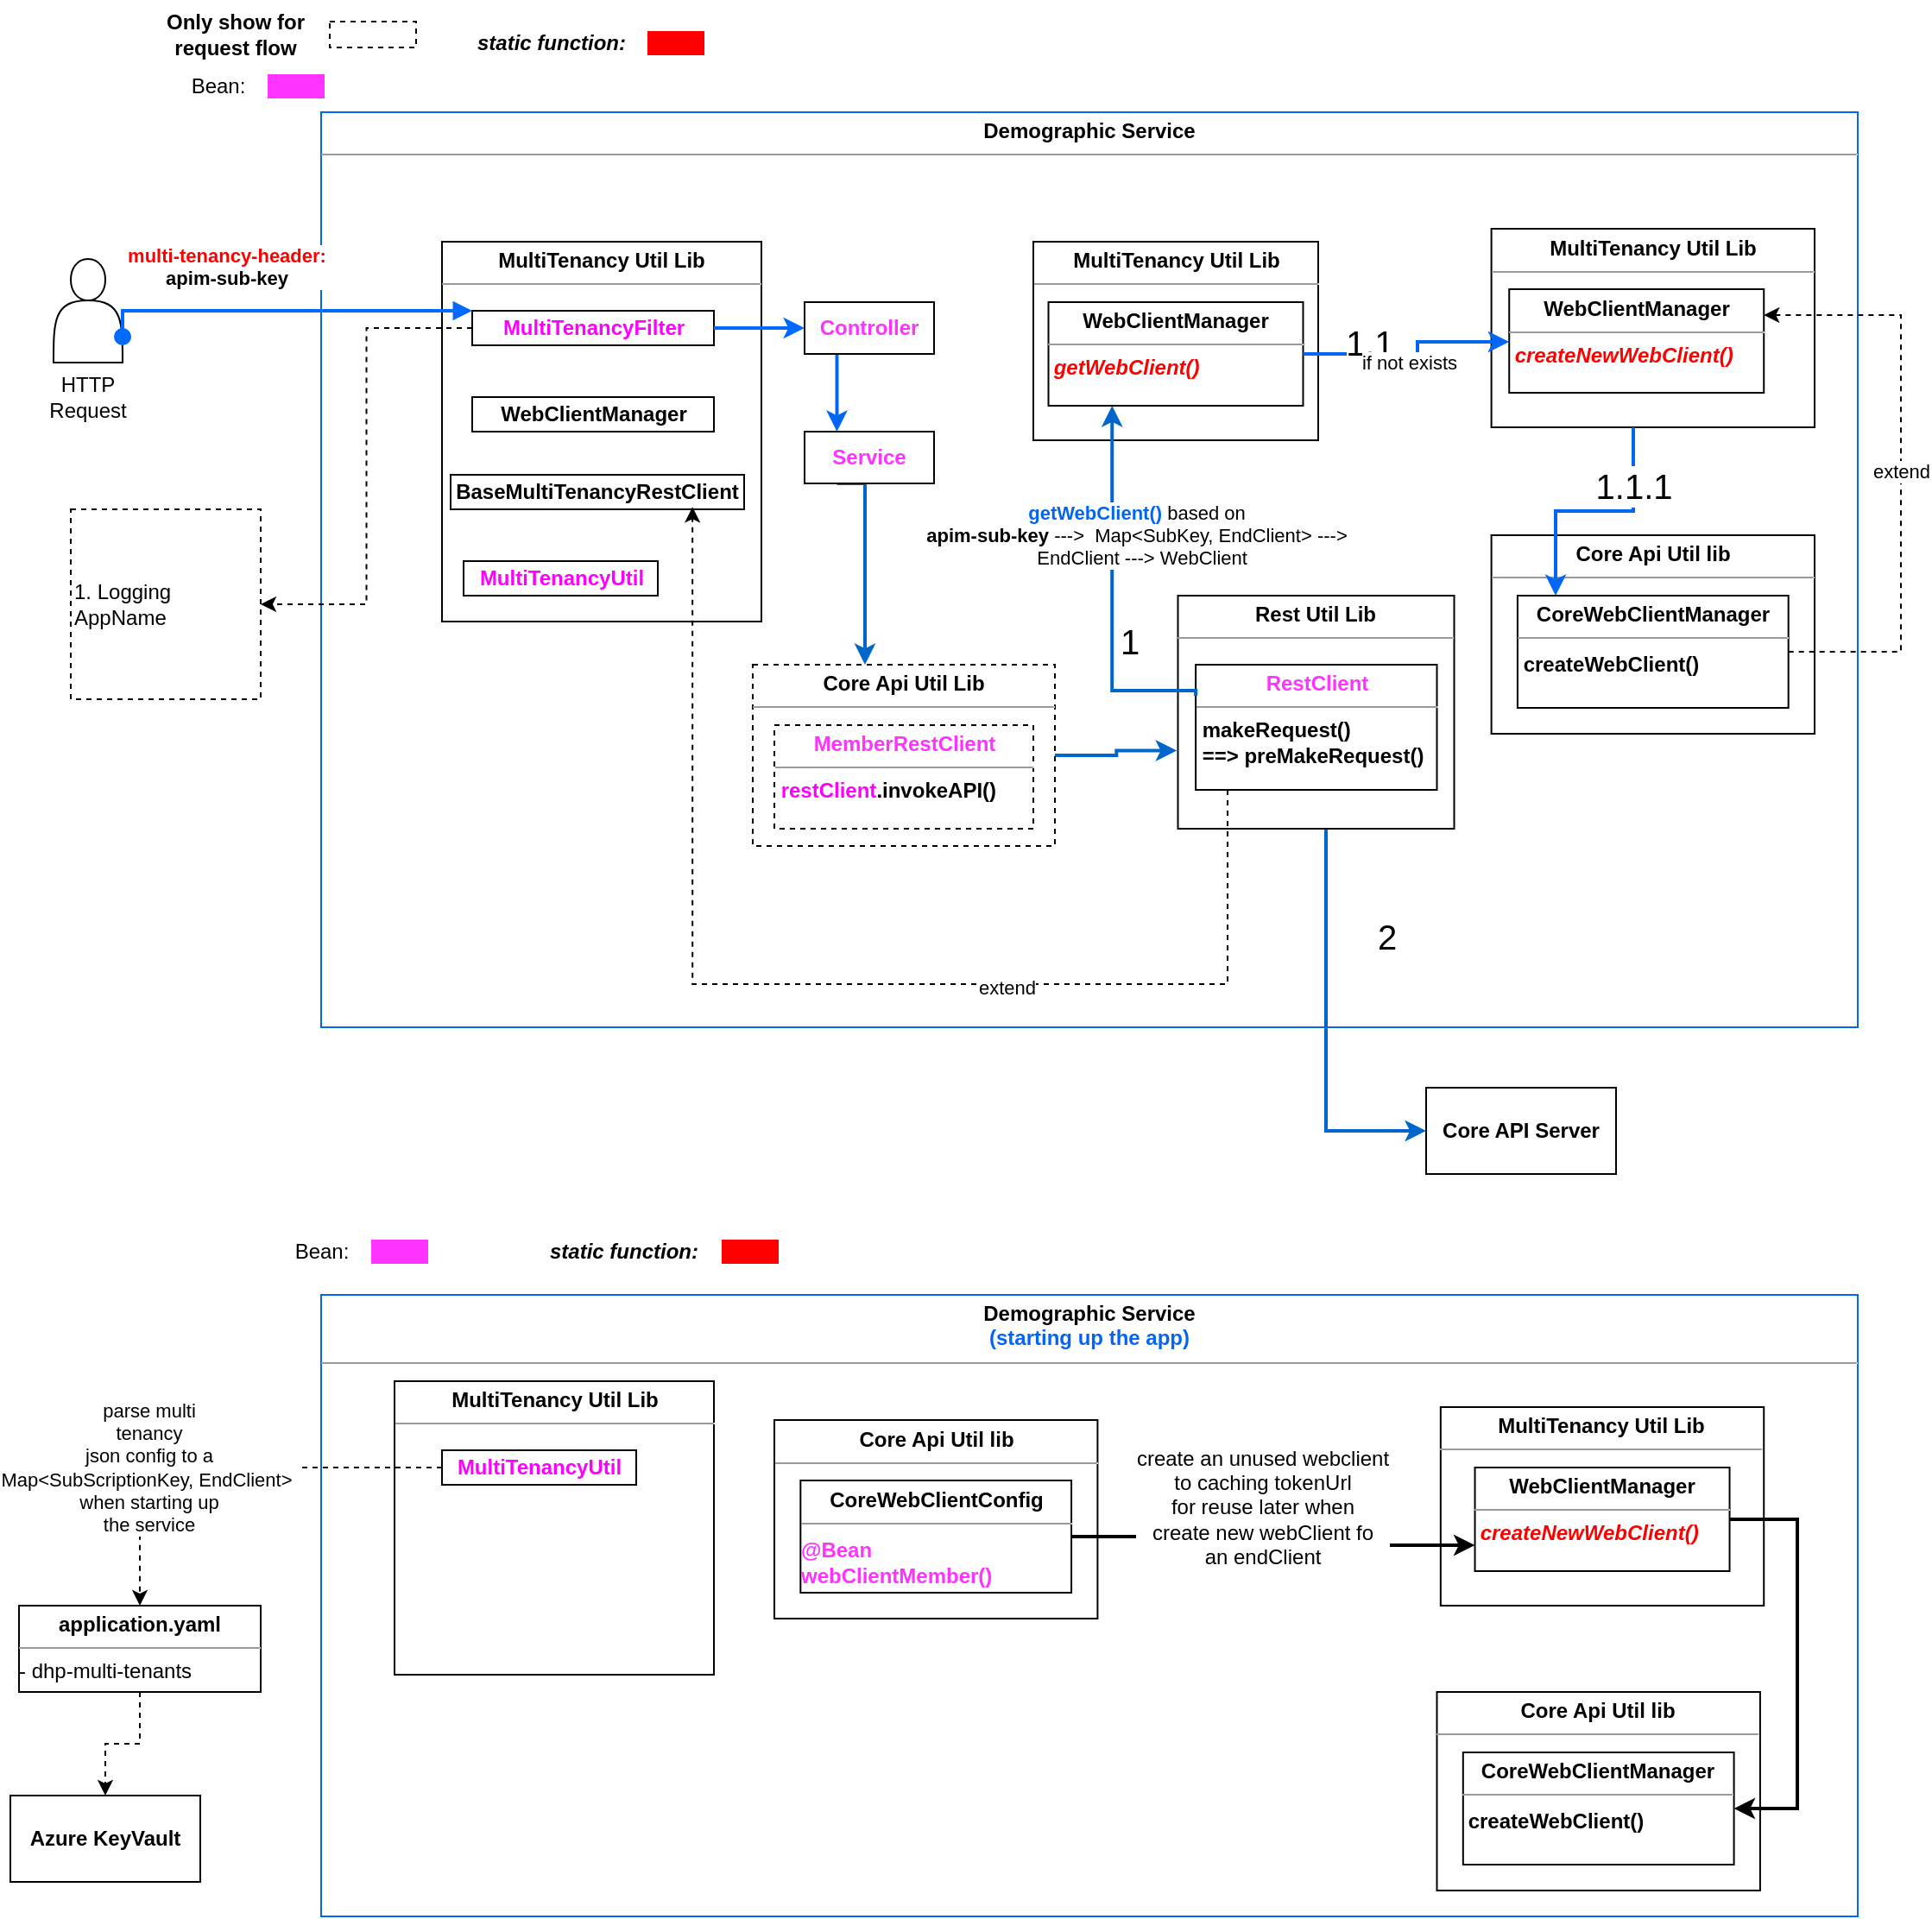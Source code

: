<mxfile version="21.4.0" type="github">
  <diagram name="Page-1" id="5f0bae14-7c28-e335-631c-24af17079c00">
    <mxGraphModel dx="2230" dy="671" grid="1" gridSize="10" guides="1" tooltips="1" connect="1" arrows="1" fold="1" page="1" pageScale="1" pageWidth="1100" pageHeight="850" background="none" math="0" shadow="0">
      <root>
        <mxCell id="0" />
        <mxCell id="1" parent="0" />
        <mxCell id="RdsTdk07A-o18HDUI7we-4" value="&lt;p style=&quot;margin:0px;margin-top:4px;text-align:center;&quot;&gt;&lt;b&gt;Demographic Service&lt;/b&gt;&lt;/p&gt;&lt;hr size=&quot;1&quot;&gt;&lt;div style=&quot;height:2px;&quot;&gt;&lt;br&gt;&lt;/div&gt;" style="verticalAlign=top;align=left;overflow=fill;fontSize=12;fontFamily=Helvetica;html=1;whiteSpace=wrap;strokeColor=#0266f2;" parent="1" vertex="1">
          <mxGeometry x="175" y="85" width="890" height="530" as="geometry" />
        </mxCell>
        <mxCell id="RdsTdk07A-o18HDUI7we-6" value="&lt;p style=&quot;margin:0px;margin-top:4px;text-align:center;&quot;&gt;&lt;b&gt;MultiTenancy Util Lib&lt;/b&gt;&lt;/p&gt;&lt;hr size=&quot;1&quot;&gt;&lt;div style=&quot;height:2px;&quot;&gt;&lt;/div&gt;" style="verticalAlign=top;align=left;overflow=fill;fontSize=12;fontFamily=Helvetica;html=1;whiteSpace=wrap;" parent="1" vertex="1">
          <mxGeometry x="245" y="160" width="185" height="220" as="geometry" />
        </mxCell>
        <mxCell id="b0NZZlbbKg6g0TBIV0Tw-12" style="edgeStyle=orthogonalEdgeStyle;rounded=0;orthogonalLoop=1;jettySize=auto;html=1;exitX=1;exitY=0.5;exitDx=0;exitDy=0;strokeWidth=2;strokeColor=#0066CC;entryX=-0.004;entryY=0.665;entryDx=0;entryDy=0;entryPerimeter=0;" parent="1" source="RdsTdk07A-o18HDUI7we-7" target="CG3TOa5hcq1ZWwIJxW8Z-42" edge="1">
          <mxGeometry relative="1" as="geometry">
            <Array as="points" />
          </mxGeometry>
        </mxCell>
        <mxCell id="RdsTdk07A-o18HDUI7we-7" value="&lt;p style=&quot;margin:0px;margin-top:4px;text-align:center;&quot;&gt;&lt;b&gt;Core Api Util Lib&lt;/b&gt;&lt;/p&gt;&lt;hr size=&quot;1&quot;&gt;&lt;div style=&quot;height:2px;&quot;&gt;&lt;/div&gt;" style="verticalAlign=top;align=left;overflow=fill;fontSize=12;fontFamily=Helvetica;html=1;whiteSpace=wrap;dashed=1;" parent="1" vertex="1">
          <mxGeometry x="425" y="405" width="175" height="105" as="geometry" />
        </mxCell>
        <mxCell id="CG3TOa5hcq1ZWwIJxW8Z-67" style="edgeStyle=orthogonalEdgeStyle;rounded=0;orthogonalLoop=1;jettySize=auto;html=1;entryX=1;entryY=0.5;entryDx=0;entryDy=0;dashed=1;" parent="1" source="RdsTdk07A-o18HDUI7we-8" target="CG3TOa5hcq1ZWwIJxW8Z-66" edge="1">
          <mxGeometry relative="1" as="geometry" />
        </mxCell>
        <mxCell id="RdsTdk07A-o18HDUI7we-8" value="&lt;b&gt;&lt;font color=&quot;#ff00ff&quot;&gt;MultiTenancyFilter&lt;/font&gt;&lt;/b&gt;" style="html=1;whiteSpace=wrap;align=center;" parent="1" vertex="1">
          <mxGeometry x="262.5" y="200" width="140" height="20" as="geometry" />
        </mxCell>
        <mxCell id="VQmsO8RJKZGxtteuDF_l-1" value="&lt;b&gt;&lt;font color=&quot;#ff00ff&quot;&gt;MultiTenancyUtil&lt;/font&gt;&lt;/b&gt;" style="html=1;whiteSpace=wrap;align=center;" parent="1" vertex="1">
          <mxGeometry x="257.5" y="345" width="112.5" height="20" as="geometry" />
        </mxCell>
        <mxCell id="VQmsO8RJKZGxtteuDF_l-24" value="&lt;b&gt;WebClientManager&lt;/b&gt;" style="html=1;whiteSpace=wrap;align=center;" parent="1" vertex="1">
          <mxGeometry x="262.5" y="250" width="140" height="20" as="geometry" />
        </mxCell>
        <mxCell id="VQmsO8RJKZGxtteuDF_l-90" style="edgeStyle=orthogonalEdgeStyle;rounded=0;orthogonalLoop=1;jettySize=auto;html=1;exitX=0.5;exitY=1;exitDx=0;exitDy=0;entryX=0.5;entryY=0;entryDx=0;entryDy=0;" parent="1" target="VQmsO8RJKZGxtteuDF_l-86" edge="1">
          <mxGeometry relative="1" as="geometry">
            <mxPoint x="470" y="1082.5" as="sourcePoint" />
          </mxGeometry>
        </mxCell>
        <mxCell id="VQmsO8RJKZGxtteuDF_l-87" value="&lt;b&gt;Core API Server&lt;/b&gt;" style="html=1;whiteSpace=wrap;" parent="1" vertex="1">
          <mxGeometry x="815" y="650" width="110" height="50" as="geometry" />
        </mxCell>
        <mxCell id="VQmsO8RJKZGxtteuDF_l-133" value="" style="edgeStyle=orthogonalEdgeStyle;rounded=0;orthogonalLoop=1;jettySize=auto;html=1;dashed=1;" parent="1" target="VQmsO8RJKZGxtteuDF_l-131" edge="1">
          <mxGeometry relative="1" as="geometry">
            <mxPoint x="765" y="1080" as="sourcePoint" />
          </mxGeometry>
        </mxCell>
        <mxCell id="CbbjqMAdhNKeJyTU17QE-8" value="&lt;font style=&quot;background-color: rgb(255, 51, 255);&quot; color=&quot;#ff33ff&quot;&gt;&amp;nbsp; &amp;nbsp; &amp;nbsp; &amp;nbsp; &amp;nbsp;&amp;nbsp;&lt;/font&gt;" style="text;html=1;align=center;verticalAlign=middle;resizable=0;points=[];autosize=1;strokeColor=none;fillColor=none;" parent="1" vertex="1">
          <mxGeometry x="130" y="55" width="60" height="30" as="geometry" />
        </mxCell>
        <mxCell id="CbbjqMAdhNKeJyTU17QE-9" value="Bean:" style="text;html=1;align=center;verticalAlign=middle;resizable=0;points=[];autosize=1;strokeColor=none;fillColor=none;" parent="1" vertex="1">
          <mxGeometry x="90" y="55" width="50" height="30" as="geometry" />
        </mxCell>
        <mxCell id="CbbjqMAdhNKeJyTU17QE-10" value="&lt;b&gt;Only show for &lt;br&gt;request flow&lt;/b&gt;" style="text;html=1;align=center;verticalAlign=middle;resizable=0;points=[];autosize=1;strokeColor=none;fillColor=none;" parent="1" vertex="1">
          <mxGeometry x="75" y="20" width="100" height="40" as="geometry" />
        </mxCell>
        <mxCell id="CG3TOa5hcq1ZWwIJxW8Z-13" value="&lt;p style=&quot;margin:0px;margin-top:4px;text-align:center;&quot;&gt;&lt;b&gt;&lt;font color=&quot;#ff33ff&quot;&gt;MemberRestClient&lt;/font&gt;&lt;/b&gt;&lt;/p&gt;&lt;hr size=&quot;1&quot;&gt;&lt;div style=&quot;height:2px;&quot;&gt;&lt;b&gt;&lt;font color=&quot;#ff00ff&quot;&gt;&amp;nbsp;restClient&lt;/font&gt;.invokeAPI()&lt;/b&gt;&lt;/div&gt;" style="verticalAlign=top;align=left;overflow=fill;fontSize=12;fontFamily=Helvetica;html=1;whiteSpace=wrap;dashed=1;" parent="1" vertex="1">
          <mxGeometry x="437.5" y="440" width="150" height="60" as="geometry" />
        </mxCell>
        <mxCell id="CG3TOa5hcq1ZWwIJxW8Z-20" value="&lt;br&gt;&lt;br&gt;&lt;br&gt;&lt;br&gt;&lt;br&gt;&lt;br&gt;&lt;br&gt;HTTP&lt;br&gt;Request" style="shape=actor;whiteSpace=wrap;html=1;" parent="1" vertex="1">
          <mxGeometry x="20" y="170" width="40" height="60" as="geometry" />
        </mxCell>
        <mxCell id="CG3TOa5hcq1ZWwIJxW8Z-21" value="&lt;b&gt;&lt;font color=&quot;#ff0000&quot;&gt;multi-tenancy-header: &lt;/font&gt;&lt;br&gt;apim-sub-key&lt;/b&gt;" style="html=1;verticalAlign=bottom;startArrow=oval;endArrow=block;startSize=8;edgeStyle=elbowEdgeStyle;elbow=vertical;curved=0;rounded=0;exitX=1;exitY=0.75;exitDx=0;exitDy=0;fillColor=#dae8fc;strokeColor=#016afe;strokeWidth=2;" parent="1" source="CG3TOa5hcq1ZWwIJxW8Z-20" target="RdsTdk07A-o18HDUI7we-8" edge="1">
          <mxGeometry x="-0.31" y="10" relative="1" as="geometry">
            <mxPoint x="85" y="220" as="sourcePoint" />
            <mxPoint x="245" y="205" as="targetPoint" />
            <mxPoint as="offset" />
            <Array as="points">
              <mxPoint x="180" y="200" />
            </Array>
          </mxGeometry>
        </mxCell>
        <mxCell id="CG3TOa5hcq1ZWwIJxW8Z-22" style="edgeStyle=orthogonalEdgeStyle;rounded=0;orthogonalLoop=1;jettySize=auto;html=1;fillColor=#dae8fc;strokeColor=#016afe;strokeWidth=2;entryX=0;entryY=0.5;entryDx=0;entryDy=0;" parent="1" source="RdsTdk07A-o18HDUI7we-8" target="CG3TOa5hcq1ZWwIJxW8Z-25" edge="1">
          <mxGeometry relative="1" as="geometry">
            <mxPoint x="485" y="198" as="targetPoint" />
            <Array as="points" />
          </mxGeometry>
        </mxCell>
        <mxCell id="CG3TOa5hcq1ZWwIJxW8Z-30" value="" style="edgeStyle=orthogonalEdgeStyle;rounded=0;orthogonalLoop=1;jettySize=auto;html=1;fillColor=#dae8fc;strokeColor=#0266f2;strokeWidth=2;exitX=0.25;exitY=1;exitDx=0;exitDy=0;entryX=0.25;entryY=0;entryDx=0;entryDy=0;" parent="1" source="CG3TOa5hcq1ZWwIJxW8Z-25" target="CG3TOa5hcq1ZWwIJxW8Z-26" edge="1">
          <mxGeometry relative="1" as="geometry">
            <Array as="points" />
          </mxGeometry>
        </mxCell>
        <mxCell id="CG3TOa5hcq1ZWwIJxW8Z-25" value="&lt;b style=&quot;border-color: var(--border-color);&quot;&gt;&lt;font color=&quot;#ff33ff&quot; style=&quot;border-color: var(--border-color);&quot;&gt;Controller&lt;/font&gt;&lt;/b&gt;&lt;b&gt;&lt;font color=&quot;#ff00ff&quot;&gt;&lt;br&gt;&lt;/font&gt;&lt;/b&gt;" style="html=1;whiteSpace=wrap;align=center;" parent="1" vertex="1">
          <mxGeometry x="455" y="195" width="75" height="30" as="geometry" />
        </mxCell>
        <mxCell id="CG3TOa5hcq1ZWwIJxW8Z-40" style="edgeStyle=orthogonalEdgeStyle;rounded=0;orthogonalLoop=1;jettySize=auto;html=1;exitX=0.25;exitY=1;exitDx=0;exitDy=0;strokeColor=#0066CC;strokeWidth=2;" parent="1" source="CG3TOa5hcq1ZWwIJxW8Z-26" target="RdsTdk07A-o18HDUI7we-7" edge="1">
          <mxGeometry relative="1" as="geometry">
            <Array as="points">
              <mxPoint x="490" y="300" />
            </Array>
          </mxGeometry>
        </mxCell>
        <mxCell id="CG3TOa5hcq1ZWwIJxW8Z-26" value="&lt;b style=&quot;border-color: var(--border-color);&quot;&gt;&lt;font color=&quot;#ff33ff&quot; style=&quot;border-color: var(--border-color);&quot;&gt;Service&lt;/font&gt;&lt;/b&gt;&lt;b&gt;&lt;font color=&quot;#ff00ff&quot;&gt;&lt;br&gt;&lt;/font&gt;&lt;/b&gt;" style="html=1;whiteSpace=wrap;align=center;" parent="1" vertex="1">
          <mxGeometry x="455" y="270" width="75" height="30" as="geometry" />
        </mxCell>
        <mxCell id="CG3TOa5hcq1ZWwIJxW8Z-58" value="" style="edgeStyle=orthogonalEdgeStyle;rounded=0;orthogonalLoop=1;jettySize=auto;html=1;strokeColor=#0066CC;strokeWidth=2;" parent="1" source="CG3TOa5hcq1ZWwIJxW8Z-42" target="VQmsO8RJKZGxtteuDF_l-87" edge="1">
          <mxGeometry relative="1" as="geometry">
            <Array as="points">
              <mxPoint x="757" y="675" />
            </Array>
          </mxGeometry>
        </mxCell>
        <mxCell id="CG3TOa5hcq1ZWwIJxW8Z-59" value="2" style="edgeLabel;html=1;align=center;verticalAlign=middle;resizable=0;points=[];fontSize=20;" parent="CG3TOa5hcq1ZWwIJxW8Z-58" vertex="1" connectable="0">
          <mxGeometry x="-0.441" y="-1" relative="1" as="geometry">
            <mxPoint x="36" y="-3" as="offset" />
          </mxGeometry>
        </mxCell>
        <mxCell id="CG3TOa5hcq1ZWwIJxW8Z-47" value="&lt;p style=&quot;margin:0px;margin-top:4px;text-align:center;&quot;&gt;&lt;b&gt;MultiTenancy Util Lib&lt;/b&gt;&lt;/p&gt;&lt;hr size=&quot;1&quot;&gt;&lt;div style=&quot;height:2px;&quot;&gt;&lt;/div&gt;" style="verticalAlign=top;align=left;overflow=fill;fontSize=12;fontFamily=Helvetica;html=1;whiteSpace=wrap;" parent="1" vertex="1">
          <mxGeometry x="587.5" y="160" width="165" height="115" as="geometry" />
        </mxCell>
        <mxCell id="CG3TOa5hcq1ZWwIJxW8Z-66" value="1.&amp;nbsp;&lt;span style=&quot;background-color: initial;&quot;&gt;Logging AppName&lt;/span&gt;" style="whiteSpace=wrap;html=1;aspect=fixed;dashed=1;align=left;" parent="1" vertex="1">
          <mxGeometry x="30" y="315" width="110" height="110" as="geometry" />
        </mxCell>
        <mxCell id="CG3TOa5hcq1ZWwIJxW8Z-42" value="&lt;p style=&quot;margin:0px;margin-top:4px;text-align:center;&quot;&gt;&lt;b&gt;Rest Util Lib&lt;/b&gt;&lt;/p&gt;&lt;hr size=&quot;1&quot;&gt;&lt;div style=&quot;height:2px;&quot;&gt;&lt;/div&gt;" style="verticalAlign=top;align=left;overflow=fill;fontSize=12;fontFamily=Helvetica;html=1;whiteSpace=wrap;" parent="1" vertex="1">
          <mxGeometry x="671.25" y="365" width="160" height="135" as="geometry" />
        </mxCell>
        <mxCell id="CG3TOa5hcq1ZWwIJxW8Z-45" value="&lt;p style=&quot;margin:0px;margin-top:4px;text-align:center;&quot;&gt;&lt;b&gt;&lt;font color=&quot;#ff33ff&quot;&gt;RestClient&lt;/font&gt;&lt;/b&gt;&lt;/p&gt;&lt;hr size=&quot;1&quot;&gt;&lt;div style=&quot;height:2px;&quot;&gt;&lt;b&gt;&amp;nbsp;makeRequest()&amp;nbsp;&lt;br&gt;&amp;nbsp;==&amp;gt; preMakeRequest()&lt;/b&gt;&lt;/div&gt;" style="verticalAlign=top;align=left;overflow=fill;fontSize=12;fontFamily=Helvetica;html=1;whiteSpace=wrap;" parent="1" vertex="1">
          <mxGeometry x="681.56" y="405" width="139.69" height="72.5" as="geometry" />
        </mxCell>
        <mxCell id="CG3TOa5hcq1ZWwIJxW8Z-52" style="edgeStyle=orthogonalEdgeStyle;rounded=0;orthogonalLoop=1;jettySize=auto;html=1;entryX=0.25;entryY=1;entryDx=0;entryDy=0;strokeColor=#0066CC;strokeWidth=2;exitX=0;exitY=0.25;exitDx=0;exitDy=0;" parent="1" source="CG3TOa5hcq1ZWwIJxW8Z-45" target="67BVD6J1ZOX4P9WUw5F0-6" edge="1">
          <mxGeometry relative="1" as="geometry">
            <mxPoint x="737.945" y="300" as="targetPoint" />
            <Array as="points">
              <mxPoint x="682" y="420" />
              <mxPoint x="633" y="420" />
            </Array>
            <mxPoint x="710" y="400" as="sourcePoint" />
          </mxGeometry>
        </mxCell>
        <mxCell id="CG3TOa5hcq1ZWwIJxW8Z-57" value="&lt;font color=&quot;#0266f2&quot;&gt;&lt;b&gt;getWebClient()&lt;/b&gt;&lt;/font&gt; based on&lt;br style=&quot;border-color: var(--border-color);&quot;&gt;&lt;b style=&quot;border-color: var(--border-color);&quot;&gt;apim-sub-key&lt;/b&gt;&amp;nbsp;---&amp;gt;&amp;nbsp; Map&amp;lt;SubKey, EndClient&amp;gt; ---&amp;gt;&lt;br&gt;&amp;nbsp; EndClient ---&amp;gt; WebClient" style="edgeLabel;html=1;align=center;verticalAlign=middle;resizable=0;points=[];" parent="CG3TOa5hcq1ZWwIJxW8Z-52" vertex="1" connectable="0">
          <mxGeometry x="0.303" y="1" relative="1" as="geometry">
            <mxPoint x="15" y="-1" as="offset" />
          </mxGeometry>
        </mxCell>
        <mxCell id="b0NZZlbbKg6g0TBIV0Tw-11" value="1" style="edgeLabel;html=1;align=center;verticalAlign=middle;resizable=0;points=[];fontSize=20;" parent="CG3TOa5hcq1ZWwIJxW8Z-52" vertex="1" connectable="0">
          <mxGeometry x="-0.376" y="3" relative="1" as="geometry">
            <mxPoint x="13" y="-13" as="offset" />
          </mxGeometry>
        </mxCell>
        <mxCell id="R20MaBMbjEpOq385fbA9-1" value="" style="rounded=0;whiteSpace=wrap;html=1;dashed=1;" parent="1" vertex="1">
          <mxGeometry x="180" y="32.5" width="50" height="15" as="geometry" />
        </mxCell>
        <mxCell id="67BVD6J1ZOX4P9WUw5F0-3" value="&lt;b&gt;BaseMultiTenancyRestClient&lt;/b&gt;" style="html=1;whiteSpace=wrap;align=center;" vertex="1" parent="1">
          <mxGeometry x="250" y="295" width="170" height="20" as="geometry" />
        </mxCell>
        <mxCell id="67BVD6J1ZOX4P9WUw5F0-4" style="edgeStyle=orthogonalEdgeStyle;rounded=0;orthogonalLoop=1;jettySize=auto;html=1;entryX=0.824;entryY=0.932;entryDx=0;entryDy=0;entryPerimeter=0;dashed=1;" edge="1" parent="1" source="CG3TOa5hcq1ZWwIJxW8Z-45" target="67BVD6J1ZOX4P9WUw5F0-3">
          <mxGeometry relative="1" as="geometry">
            <mxPoint x="700" y="510" as="sourcePoint" />
            <Array as="points">
              <mxPoint x="700" y="590" />
              <mxPoint x="390" y="590" />
            </Array>
          </mxGeometry>
        </mxCell>
        <mxCell id="67BVD6J1ZOX4P9WUw5F0-5" value="extend" style="edgeLabel;html=1;align=center;verticalAlign=middle;resizable=0;points=[];" vertex="1" connectable="0" parent="67BVD6J1ZOX4P9WUw5F0-4">
          <mxGeometry x="-0.311" y="2" relative="1" as="geometry">
            <mxPoint as="offset" />
          </mxGeometry>
        </mxCell>
        <mxCell id="67BVD6J1ZOX4P9WUw5F0-6" value="&lt;p style=&quot;margin:0px;margin-top:4px;text-align:center;&quot;&gt;&lt;b style=&quot;border-color: var(--border-color);&quot;&gt;&lt;font style=&quot;border-color: var(--border-color);&quot;&gt;WebClientManager&lt;/font&gt;&lt;/b&gt;&lt;br&gt;&lt;/p&gt;&lt;hr size=&quot;1&quot;&gt;&lt;div style=&quot;height:2px;&quot;&gt;&lt;b&gt;&lt;i&gt;&lt;font color=&quot;#ff0000&quot;&gt;&amp;nbsp;getWebClient()&lt;/font&gt;&lt;/i&gt;&lt;/b&gt;&lt;/div&gt;" style="verticalAlign=top;align=left;overflow=fill;fontSize=12;fontFamily=Helvetica;html=1;whiteSpace=wrap;" vertex="1" parent="1">
          <mxGeometry x="596.25" y="195" width="147.5" height="60" as="geometry" />
        </mxCell>
        <mxCell id="67BVD6J1ZOX4P9WUw5F0-8" value="&lt;p style=&quot;margin:0px;margin-top:4px;text-align:center;&quot;&gt;&lt;b&gt;MultiTenancy Util Lib&lt;/b&gt;&lt;/p&gt;&lt;hr size=&quot;1&quot;&gt;&lt;div style=&quot;height:2px;&quot;&gt;&lt;/div&gt;" style="verticalAlign=top;align=left;overflow=fill;fontSize=12;fontFamily=Helvetica;html=1;whiteSpace=wrap;" vertex="1" parent="1">
          <mxGeometry x="852.8" y="152.5" width="187.2" height="115" as="geometry" />
        </mxCell>
        <mxCell id="67BVD6J1ZOX4P9WUw5F0-9" value="&lt;p style=&quot;margin:0px;margin-top:4px;text-align:center;&quot;&gt;&lt;b style=&quot;border-color: var(--border-color);&quot;&gt;&lt;font style=&quot;border-color: var(--border-color);&quot;&gt;WebClientManager&lt;/font&gt;&lt;/b&gt;&lt;br&gt;&lt;/p&gt;&lt;hr size=&quot;1&quot;&gt;&lt;div style=&quot;height:2px;&quot;&gt;&lt;b&gt;&lt;i&gt;&lt;font color=&quot;#ff0000&quot;&gt;&amp;nbsp;createNewWebClient()&lt;/font&gt;&lt;/i&gt;&lt;/b&gt;&lt;/div&gt;" style="verticalAlign=top;align=left;overflow=fill;fontSize=12;fontFamily=Helvetica;html=1;whiteSpace=wrap;" vertex="1" parent="1">
          <mxGeometry x="863.12" y="187.5" width="147.5" height="60" as="geometry" />
        </mxCell>
        <mxCell id="67BVD6J1ZOX4P9WUw5F0-10" value="&lt;font color=&quot;#ff0000&quot; style=&quot;background-color: rgb(255, 0, 0);&quot;&gt;&amp;nbsp; &amp;nbsp; &amp;nbsp; &amp;nbsp; &amp;nbsp;&amp;nbsp;&lt;/font&gt;" style="text;html=1;align=center;verticalAlign=middle;resizable=0;points=[];autosize=1;strokeColor=none;fillColor=none;" vertex="1" parent="1">
          <mxGeometry x="350" y="30" width="60" height="30" as="geometry" />
        </mxCell>
        <mxCell id="67BVD6J1ZOX4P9WUw5F0-11" value="&lt;i&gt;&lt;b&gt;static function:&lt;/b&gt;&lt;/i&gt;" style="text;html=1;align=center;verticalAlign=middle;resizable=0;points=[];autosize=1;strokeColor=none;fillColor=none;" vertex="1" parent="1">
          <mxGeometry x="252.5" y="30" width="110" height="30" as="geometry" />
        </mxCell>
        <mxCell id="67BVD6J1ZOX4P9WUw5F0-12" value="1.1" style="edgeStyle=orthogonalEdgeStyle;rounded=0;orthogonalLoop=1;jettySize=auto;html=1;strokeColor=#0266F2;strokeWidth=2;fontSize=20;" edge="1" parent="1" source="67BVD6J1ZOX4P9WUw5F0-6" target="67BVD6J1ZOX4P9WUw5F0-9">
          <mxGeometry x="0.159" y="28" relative="1" as="geometry">
            <Array as="points">
              <mxPoint x="810" y="225" />
              <mxPoint x="810" y="218" />
            </Array>
            <mxPoint as="offset" />
          </mxGeometry>
        </mxCell>
        <mxCell id="67BVD6J1ZOX4P9WUw5F0-14" value="if not exists" style="edgeLabel;html=1;align=center;verticalAlign=middle;resizable=0;points=[];" vertex="1" connectable="0" parent="67BVD6J1ZOX4P9WUw5F0-12">
          <mxGeometry x="-0.274" y="2" relative="1" as="geometry">
            <mxPoint x="15" y="7" as="offset" />
          </mxGeometry>
        </mxCell>
        <mxCell id="67BVD6J1ZOX4P9WUw5F0-17" value="&lt;p style=&quot;margin:0px;margin-top:4px;text-align:center;&quot;&gt;&lt;b&gt;Core Api Util lib&lt;/b&gt;&lt;/p&gt;&lt;hr size=&quot;1&quot;&gt;&lt;div style=&quot;height:2px;&quot;&gt;&lt;/div&gt;" style="verticalAlign=top;align=left;overflow=fill;fontSize=12;fontFamily=Helvetica;html=1;whiteSpace=wrap;" vertex="1" parent="1">
          <mxGeometry x="852.8" y="330" width="187.2" height="115" as="geometry" />
        </mxCell>
        <mxCell id="67BVD6J1ZOX4P9WUw5F0-21" value="extend" style="edgeStyle=orthogonalEdgeStyle;rounded=0;orthogonalLoop=1;jettySize=auto;html=1;entryX=1;entryY=0.25;entryDx=0;entryDy=0;dashed=1;" edge="1" parent="1" source="67BVD6J1ZOX4P9WUw5F0-15" target="67BVD6J1ZOX4P9WUw5F0-9">
          <mxGeometry relative="1" as="geometry">
            <Array as="points">
              <mxPoint x="1090" y="398" />
              <mxPoint x="1090" y="203" />
            </Array>
          </mxGeometry>
        </mxCell>
        <mxCell id="67BVD6J1ZOX4P9WUw5F0-15" value="&lt;p style=&quot;margin:0px;margin-top:4px;text-align:center;&quot;&gt;&lt;b&gt;CoreWebClientManager&lt;/b&gt;&lt;/p&gt;&lt;hr size=&quot;1&quot;&gt;&lt;div style=&quot;height:2px;&quot;&gt;&amp;nbsp;&amp;nbsp;&lt;/div&gt;&lt;b style=&quot;border-color: var(--border-color);&quot;&gt;&amp;nbsp;createWebClient()&lt;/b&gt;" style="verticalAlign=top;align=left;overflow=fill;fontSize=12;fontFamily=Helvetica;html=1;whiteSpace=wrap;" vertex="1" parent="1">
          <mxGeometry x="867.96" y="365" width="156.88" height="65" as="geometry" />
        </mxCell>
        <mxCell id="67BVD6J1ZOX4P9WUw5F0-18" value="" style="edgeStyle=orthogonalEdgeStyle;rounded=0;orthogonalLoop=1;jettySize=auto;html=1;strokeWidth=2;strokeColor=#0266F2;" edge="1" parent="1" source="67BVD6J1ZOX4P9WUw5F0-8" target="67BVD6J1ZOX4P9WUw5F0-15">
          <mxGeometry relative="1" as="geometry">
            <Array as="points">
              <mxPoint x="935" y="316" />
              <mxPoint x="890" y="316" />
            </Array>
          </mxGeometry>
        </mxCell>
        <mxCell id="67BVD6J1ZOX4P9WUw5F0-19" value="&lt;font style=&quot;font-size: 20px;&quot;&gt;1.1.1&lt;/font&gt;" style="edgeLabel;html=1;align=center;verticalAlign=middle;resizable=0;points=[];" vertex="1" connectable="0" parent="67BVD6J1ZOX4P9WUw5F0-18">
          <mxGeometry x="-0.437" relative="1" as="geometry">
            <mxPoint y="-7" as="offset" />
          </mxGeometry>
        </mxCell>
        <mxCell id="67BVD6J1ZOX4P9WUw5F0-24" value="&lt;p style=&quot;margin:0px;margin-top:4px;text-align:center;&quot;&gt;&lt;b&gt;Demographic Service&lt;/b&gt;&lt;br&gt;&lt;b&gt;&lt;font color=&quot;#0266f2&quot;&gt;(starting up the app)&lt;/font&gt;&lt;/b&gt;&lt;/p&gt;&lt;hr size=&quot;1&quot;&gt;&lt;div style=&quot;height:2px;&quot;&gt;&lt;br&gt;&lt;/div&gt;" style="verticalAlign=top;align=left;overflow=fill;fontSize=12;fontFamily=Helvetica;html=1;whiteSpace=wrap;strokeColor=#0266f2;" vertex="1" parent="1">
          <mxGeometry x="175" y="770" width="890" height="360" as="geometry" />
        </mxCell>
        <mxCell id="67BVD6J1ZOX4P9WUw5F0-25" value="&lt;p style=&quot;margin:0px;margin-top:4px;text-align:center;&quot;&gt;&lt;b&gt;MultiTenancy Util Lib&lt;/b&gt;&lt;/p&gt;&lt;hr size=&quot;1&quot;&gt;&lt;div style=&quot;height:2px;&quot;&gt;&lt;/div&gt;" style="verticalAlign=top;align=left;overflow=fill;fontSize=12;fontFamily=Helvetica;html=1;whiteSpace=wrap;" vertex="1" parent="1">
          <mxGeometry x="217.5" y="820" width="185" height="170" as="geometry" />
        </mxCell>
        <mxCell id="67BVD6J1ZOX4P9WUw5F0-26" value="&lt;b&gt;&lt;font color=&quot;#ff00ff&quot;&gt;MultiTenancyUtil&lt;/font&gt;&lt;/b&gt;" style="html=1;whiteSpace=wrap;align=center;" vertex="1" parent="1">
          <mxGeometry x="245" y="860" width="112.5" height="20" as="geometry" />
        </mxCell>
        <mxCell id="67BVD6J1ZOX4P9WUw5F0-27" style="edgeStyle=orthogonalEdgeStyle;rounded=1;orthogonalLoop=1;jettySize=auto;html=1;exitX=0;exitY=0.5;exitDx=0;exitDy=0;dashed=1;" edge="1" parent="1" target="67BVD6J1ZOX4P9WUw5F0-30" source="67BVD6J1ZOX4P9WUw5F0-26">
          <mxGeometry relative="1" as="geometry">
            <Array as="points">
              <mxPoint x="70" y="870" />
            </Array>
            <mxPoint x="66" y="765" as="sourcePoint" />
          </mxGeometry>
        </mxCell>
        <mxCell id="67BVD6J1ZOX4P9WUw5F0-28" value="parse multi &lt;br&gt;tenancy &lt;br&gt;json config to a &lt;br&gt;Map&amp;lt;SubScriptionKey, EndClient&amp;gt;&amp;nbsp;&lt;br&gt;when starting up&lt;br&gt;the service" style="edgeLabel;html=1;align=center;verticalAlign=middle;resizable=0;points=[];" vertex="1" connectable="0" parent="67BVD6J1ZOX4P9WUw5F0-27">
          <mxGeometry x="0.075" y="1" relative="1" as="geometry">
            <mxPoint x="-33" y="-1" as="offset" />
          </mxGeometry>
        </mxCell>
        <mxCell id="67BVD6J1ZOX4P9WUw5F0-29" style="edgeStyle=orthogonalEdgeStyle;rounded=0;orthogonalLoop=1;jettySize=auto;html=1;exitX=0.5;exitY=1;exitDx=0;exitDy=0;dashed=1;" edge="1" parent="1" source="67BVD6J1ZOX4P9WUw5F0-30" target="67BVD6J1ZOX4P9WUw5F0-31">
          <mxGeometry relative="1" as="geometry" />
        </mxCell>
        <mxCell id="67BVD6J1ZOX4P9WUw5F0-30" value="&lt;p style=&quot;margin:0px;margin-top:4px;text-align:center;&quot;&gt;&lt;b&gt;application.yaml&lt;/b&gt;&lt;/p&gt;&lt;hr size=&quot;1&quot;&gt;&lt;div style=&quot;height:2px;&quot;&gt;- dhp-multi-tenants&lt;/div&gt;" style="verticalAlign=top;align=left;overflow=fill;fontSize=12;fontFamily=Helvetica;html=1;whiteSpace=wrap;" vertex="1" parent="1">
          <mxGeometry y="950" width="140" height="50" as="geometry" />
        </mxCell>
        <mxCell id="67BVD6J1ZOX4P9WUw5F0-31" value="&lt;b&gt;Azure KeyVault&lt;/b&gt;" style="html=1;whiteSpace=wrap;" vertex="1" parent="1">
          <mxGeometry x="-5" y="1060" width="110" height="50" as="geometry" />
        </mxCell>
        <mxCell id="67BVD6J1ZOX4P9WUw5F0-32" value="&lt;p style=&quot;margin:0px;margin-top:4px;text-align:center;&quot;&gt;&lt;b&gt;Core Api Util lib&lt;/b&gt;&lt;/p&gt;&lt;hr size=&quot;1&quot;&gt;&lt;div style=&quot;height:2px;&quot;&gt;&lt;/div&gt;" style="verticalAlign=top;align=left;overflow=fill;fontSize=12;fontFamily=Helvetica;html=1;whiteSpace=wrap;" vertex="1" parent="1">
          <mxGeometry x="437.5" y="842.5" width="187.2" height="115" as="geometry" />
        </mxCell>
        <mxCell id="67BVD6J1ZOX4P9WUw5F0-33" value="&lt;p style=&quot;margin:0px;margin-top:4px;text-align:center;&quot;&gt;&lt;b&gt;CoreWebClientConfig&lt;/b&gt;&lt;/p&gt;&lt;hr size=&quot;1&quot;&gt;&lt;div style=&quot;height:2px;&quot;&gt;&amp;nbsp;&amp;nbsp;&lt;/div&gt;&lt;b style=&quot;border-color: var(--border-color);&quot;&gt;&lt;font color=&quot;#ff33ff&quot;&gt;@Bean&amp;nbsp;&lt;br&gt;webClientMember()&lt;/font&gt;&lt;/b&gt;" style="verticalAlign=top;align=left;overflow=fill;fontSize=12;fontFamily=Helvetica;html=1;whiteSpace=wrap;" vertex="1" parent="1">
          <mxGeometry x="452.66" y="877.5" width="156.88" height="65" as="geometry" />
        </mxCell>
        <mxCell id="67BVD6J1ZOX4P9WUw5F0-34" value="&lt;p style=&quot;margin:0px;margin-top:4px;text-align:center;&quot;&gt;&lt;b&gt;MultiTenancy Util Lib&lt;/b&gt;&lt;/p&gt;&lt;hr size=&quot;1&quot;&gt;&lt;div style=&quot;height:2px;&quot;&gt;&lt;/div&gt;" style="verticalAlign=top;align=left;overflow=fill;fontSize=12;fontFamily=Helvetica;html=1;whiteSpace=wrap;" vertex="1" parent="1">
          <mxGeometry x="823.42" y="835" width="187.2" height="115" as="geometry" />
        </mxCell>
        <mxCell id="67BVD6J1ZOX4P9WUw5F0-35" value="&lt;p style=&quot;margin:0px;margin-top:4px;text-align:center;&quot;&gt;&lt;b style=&quot;border-color: var(--border-color);&quot;&gt;&lt;font style=&quot;border-color: var(--border-color);&quot;&gt;WebClientManager&lt;/font&gt;&lt;/b&gt;&lt;br&gt;&lt;/p&gt;&lt;hr size=&quot;1&quot;&gt;&lt;div style=&quot;height:2px;&quot;&gt;&lt;b&gt;&lt;i&gt;&lt;font color=&quot;#ff0000&quot;&gt;&amp;nbsp;createNewWebClient()&lt;/font&gt;&lt;/i&gt;&lt;/b&gt;&lt;/div&gt;" style="verticalAlign=top;align=left;overflow=fill;fontSize=12;fontFamily=Helvetica;html=1;whiteSpace=wrap;" vertex="1" parent="1">
          <mxGeometry x="843.27" y="870" width="147.5" height="60" as="geometry" />
        </mxCell>
        <mxCell id="67BVD6J1ZOX4P9WUw5F0-36" style="edgeStyle=orthogonalEdgeStyle;rounded=0;orthogonalLoop=1;jettySize=auto;html=1;entryX=0;entryY=0.75;entryDx=0;entryDy=0;strokeWidth=2;" edge="1" parent="1" source="67BVD6J1ZOX4P9WUw5F0-33" target="67BVD6J1ZOX4P9WUw5F0-35">
          <mxGeometry relative="1" as="geometry" />
        </mxCell>
        <mxCell id="67BVD6J1ZOX4P9WUw5F0-37" value="&lt;font style=&quot;font-size: 12px;&quot;&gt;create an unused webclient&lt;br&gt;to caching tokenUrl&lt;br&gt;for reuse later when&lt;br&gt;create new webClient fo&lt;br&gt;an endClient&lt;br&gt;&lt;/font&gt;" style="edgeLabel;html=1;align=center;verticalAlign=middle;resizable=0;points=[];" vertex="1" connectable="0" parent="67BVD6J1ZOX4P9WUw5F0-36">
          <mxGeometry x="-0.201" y="-4" relative="1" as="geometry">
            <mxPoint x="15" y="-21" as="offset" />
          </mxGeometry>
        </mxCell>
        <mxCell id="67BVD6J1ZOX4P9WUw5F0-38" value="&lt;p style=&quot;margin:0px;margin-top:4px;text-align:center;&quot;&gt;&lt;b&gt;Core Api Util lib&lt;/b&gt;&lt;/p&gt;&lt;hr size=&quot;1&quot;&gt;&lt;div style=&quot;height:2px;&quot;&gt;&lt;/div&gt;" style="verticalAlign=top;align=left;overflow=fill;fontSize=12;fontFamily=Helvetica;html=1;whiteSpace=wrap;" vertex="1" parent="1">
          <mxGeometry x="821.25" y="1000" width="187.2" height="115" as="geometry" />
        </mxCell>
        <mxCell id="67BVD6J1ZOX4P9WUw5F0-39" value="&lt;p style=&quot;margin:0px;margin-top:4px;text-align:center;&quot;&gt;&lt;b&gt;CoreWebClientManager&lt;/b&gt;&lt;/p&gt;&lt;hr size=&quot;1&quot;&gt;&lt;div style=&quot;height:2px;&quot;&gt;&amp;nbsp;&amp;nbsp;&lt;/div&gt;&lt;b style=&quot;border-color: var(--border-color);&quot;&gt;&amp;nbsp;createWebClient()&lt;/b&gt;" style="verticalAlign=top;align=left;overflow=fill;fontSize=12;fontFamily=Helvetica;html=1;whiteSpace=wrap;" vertex="1" parent="1">
          <mxGeometry x="836.41" y="1035" width="156.88" height="65" as="geometry" />
        </mxCell>
        <mxCell id="67BVD6J1ZOX4P9WUw5F0-40" style="edgeStyle=orthogonalEdgeStyle;rounded=0;orthogonalLoop=1;jettySize=auto;html=1;exitX=1;exitY=0.5;exitDx=0;exitDy=0;entryX=1;entryY=0.5;entryDx=0;entryDy=0;strokeWidth=2;" edge="1" parent="1" source="67BVD6J1ZOX4P9WUw5F0-35" target="67BVD6J1ZOX4P9WUw5F0-39">
          <mxGeometry relative="1" as="geometry">
            <Array as="points">
              <mxPoint x="1030" y="900" />
              <mxPoint x="1030" y="1068" />
            </Array>
          </mxGeometry>
        </mxCell>
        <mxCell id="67BVD6J1ZOX4P9WUw5F0-41" value="&lt;font style=&quot;background-color: rgb(255, 51, 255);&quot; color=&quot;#ff33ff&quot;&gt;&amp;nbsp; &amp;nbsp; &amp;nbsp; &amp;nbsp; &amp;nbsp;&amp;nbsp;&lt;/font&gt;" style="text;html=1;align=center;verticalAlign=middle;resizable=0;points=[];autosize=1;strokeColor=none;fillColor=none;" vertex="1" parent="1">
          <mxGeometry x="190" y="730" width="60" height="30" as="geometry" />
        </mxCell>
        <mxCell id="67BVD6J1ZOX4P9WUw5F0-42" value="Bean:" style="text;html=1;align=center;verticalAlign=middle;resizable=0;points=[];autosize=1;strokeColor=none;fillColor=none;" vertex="1" parent="1">
          <mxGeometry x="150" y="730" width="50" height="30" as="geometry" />
        </mxCell>
        <mxCell id="67BVD6J1ZOX4P9WUw5F0-43" value="&lt;font color=&quot;#ff0000&quot; style=&quot;background-color: rgb(255, 0, 0);&quot;&gt;&amp;nbsp; &amp;nbsp; &amp;nbsp; &amp;nbsp; &amp;nbsp;&amp;nbsp;&lt;/font&gt;" style="text;html=1;align=center;verticalAlign=middle;resizable=0;points=[];autosize=1;strokeColor=none;fillColor=none;" vertex="1" parent="1">
          <mxGeometry x="392.66" y="730" width="60" height="30" as="geometry" />
        </mxCell>
        <mxCell id="67BVD6J1ZOX4P9WUw5F0-44" value="&lt;i&gt;&lt;b&gt;static function:&lt;/b&gt;&lt;/i&gt;" style="text;html=1;align=center;verticalAlign=middle;resizable=0;points=[];autosize=1;strokeColor=none;fillColor=none;" vertex="1" parent="1">
          <mxGeometry x="295.16" y="730" width="110" height="30" as="geometry" />
        </mxCell>
      </root>
    </mxGraphModel>
  </diagram>
</mxfile>
